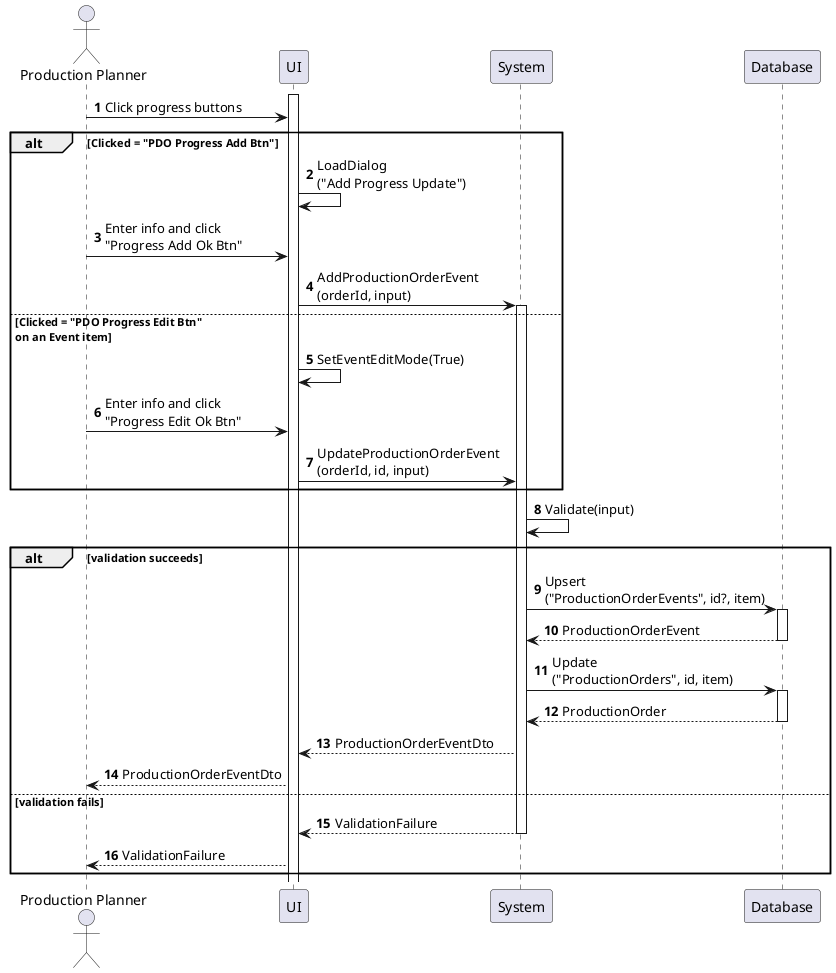 @startuml production-order-update-progress
autonumber

actor "Production Planner" as a
participant UI as f
participant System as b
participant Database as d

activate f
a -> f : Click progress buttons

alt Clicked = "PDO Progress Add Btn"
    f -> f : LoadDialog\n("Add Progress Update")
    a -> f : Enter info and click\n"Progress Add Ok Btn"
    f -> b : AddProductionOrderEvent\n(orderId, input)
    activate b
else Clicked = "PDO Progress Edit Btn"\non an Event item
    f -> f : SetEventEditMode(True)
    a -> f : Enter info and click\n"Progress Edit Ok Btn"
    f -> b : UpdateProductionOrderEvent\n(orderId, id, input)
end

activate b
b -> b : Validate(input)

alt validation succeeds
    b -> d : Upsert\n("ProductionOrderEvents", id?, item)
    activate d
    return ProductionOrderEvent
    b -> d : Update\n("ProductionOrders", id, item)
    activate d
    return ProductionOrder
    b --> f : ProductionOrderEventDto
    f --> a : ProductionOrderEventDto
else validation fails
    return ValidationFailure
    f --> a : ValidationFailure
end
@enduml